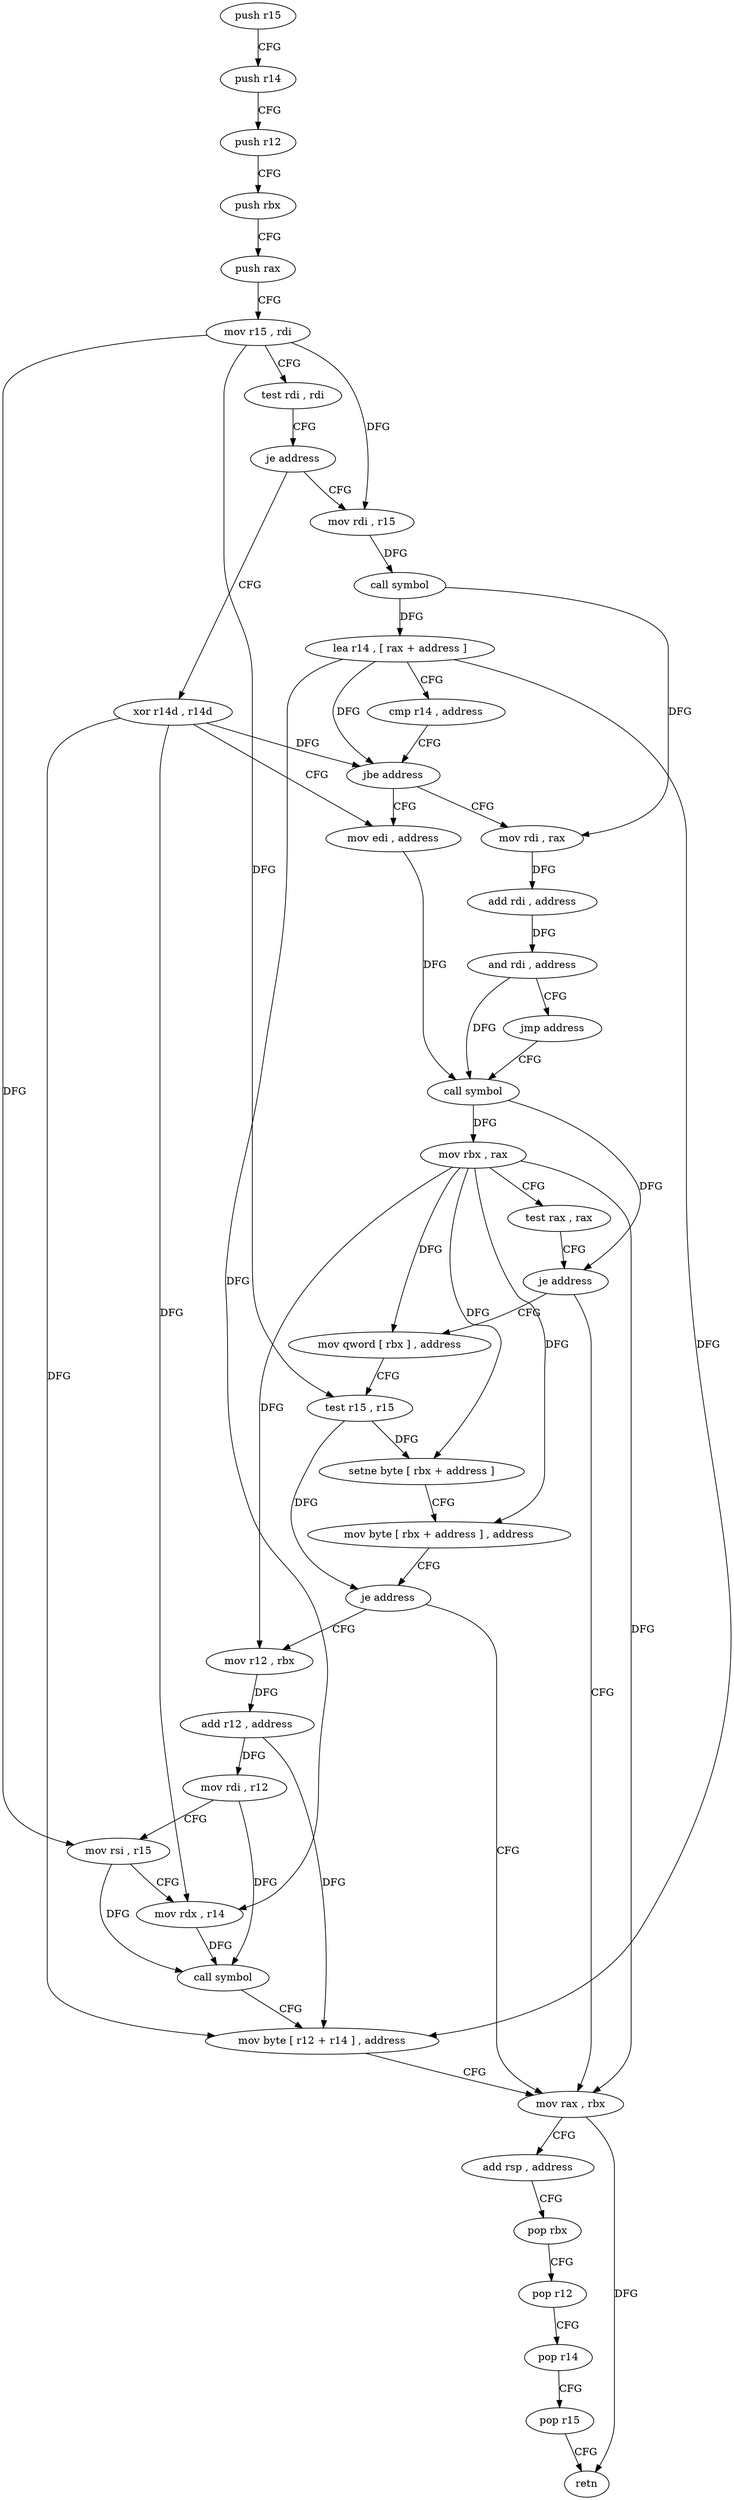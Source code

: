 digraph "func" {
"4387024" [label = "push r15" ]
"4387026" [label = "push r14" ]
"4387028" [label = "push r12" ]
"4387030" [label = "push rbx" ]
"4387031" [label = "push rax" ]
"4387032" [label = "mov r15 , rdi" ]
"4387035" [label = "test rdi , rdi" ]
"4387038" [label = "je address" ]
"4387071" [label = "xor r14d , r14d" ]
"4387040" [label = "mov rdi , r15" ]
"4387074" [label = "mov edi , address" ]
"4387043" [label = "call symbol" ]
"4387048" [label = "lea r14 , [ rax + address ]" ]
"4387052" [label = "cmp r14 , address" ]
"4387056" [label = "jbe address" ]
"4387058" [label = "mov rdi , rax" ]
"4387138" [label = "mov rax , rbx" ]
"4387141" [label = "add rsp , address" ]
"4387145" [label = "pop rbx" ]
"4387146" [label = "pop r12" ]
"4387148" [label = "pop r14" ]
"4387150" [label = "pop r15" ]
"4387152" [label = "retn" ]
"4387092" [label = "mov qword [ rbx ] , address" ]
"4387099" [label = "test r15 , r15" ]
"4387102" [label = "setne byte [ rbx + address ]" ]
"4387106" [label = "mov byte [ rbx + address ] , address" ]
"4387110" [label = "je address" ]
"4387112" [label = "mov r12 , rbx" ]
"4387079" [label = "call symbol" ]
"4387061" [label = "add rdi , address" ]
"4387065" [label = "and rdi , address" ]
"4387069" [label = "jmp address" ]
"4387115" [label = "add r12 , address" ]
"4387119" [label = "mov rdi , r12" ]
"4387122" [label = "mov rsi , r15" ]
"4387125" [label = "mov rdx , r14" ]
"4387128" [label = "call symbol" ]
"4387133" [label = "mov byte [ r12 + r14 ] , address" ]
"4387084" [label = "mov rbx , rax" ]
"4387087" [label = "test rax , rax" ]
"4387090" [label = "je address" ]
"4387024" -> "4387026" [ label = "CFG" ]
"4387026" -> "4387028" [ label = "CFG" ]
"4387028" -> "4387030" [ label = "CFG" ]
"4387030" -> "4387031" [ label = "CFG" ]
"4387031" -> "4387032" [ label = "CFG" ]
"4387032" -> "4387035" [ label = "CFG" ]
"4387032" -> "4387040" [ label = "DFG" ]
"4387032" -> "4387099" [ label = "DFG" ]
"4387032" -> "4387122" [ label = "DFG" ]
"4387035" -> "4387038" [ label = "CFG" ]
"4387038" -> "4387071" [ label = "CFG" ]
"4387038" -> "4387040" [ label = "CFG" ]
"4387071" -> "4387074" [ label = "CFG" ]
"4387071" -> "4387056" [ label = "DFG" ]
"4387071" -> "4387125" [ label = "DFG" ]
"4387071" -> "4387133" [ label = "DFG" ]
"4387040" -> "4387043" [ label = "DFG" ]
"4387074" -> "4387079" [ label = "DFG" ]
"4387043" -> "4387048" [ label = "DFG" ]
"4387043" -> "4387058" [ label = "DFG" ]
"4387048" -> "4387052" [ label = "CFG" ]
"4387048" -> "4387056" [ label = "DFG" ]
"4387048" -> "4387125" [ label = "DFG" ]
"4387048" -> "4387133" [ label = "DFG" ]
"4387052" -> "4387056" [ label = "CFG" ]
"4387056" -> "4387074" [ label = "CFG" ]
"4387056" -> "4387058" [ label = "CFG" ]
"4387058" -> "4387061" [ label = "DFG" ]
"4387138" -> "4387141" [ label = "CFG" ]
"4387138" -> "4387152" [ label = "DFG" ]
"4387141" -> "4387145" [ label = "CFG" ]
"4387145" -> "4387146" [ label = "CFG" ]
"4387146" -> "4387148" [ label = "CFG" ]
"4387148" -> "4387150" [ label = "CFG" ]
"4387150" -> "4387152" [ label = "CFG" ]
"4387092" -> "4387099" [ label = "CFG" ]
"4387099" -> "4387102" [ label = "DFG" ]
"4387099" -> "4387110" [ label = "DFG" ]
"4387102" -> "4387106" [ label = "CFG" ]
"4387106" -> "4387110" [ label = "CFG" ]
"4387110" -> "4387138" [ label = "CFG" ]
"4387110" -> "4387112" [ label = "CFG" ]
"4387112" -> "4387115" [ label = "DFG" ]
"4387079" -> "4387084" [ label = "DFG" ]
"4387079" -> "4387090" [ label = "DFG" ]
"4387061" -> "4387065" [ label = "DFG" ]
"4387065" -> "4387069" [ label = "CFG" ]
"4387065" -> "4387079" [ label = "DFG" ]
"4387069" -> "4387079" [ label = "CFG" ]
"4387115" -> "4387119" [ label = "DFG" ]
"4387115" -> "4387133" [ label = "DFG" ]
"4387119" -> "4387122" [ label = "CFG" ]
"4387119" -> "4387128" [ label = "DFG" ]
"4387122" -> "4387125" [ label = "CFG" ]
"4387122" -> "4387128" [ label = "DFG" ]
"4387125" -> "4387128" [ label = "DFG" ]
"4387128" -> "4387133" [ label = "CFG" ]
"4387133" -> "4387138" [ label = "CFG" ]
"4387084" -> "4387087" [ label = "CFG" ]
"4387084" -> "4387138" [ label = "DFG" ]
"4387084" -> "4387092" [ label = "DFG" ]
"4387084" -> "4387102" [ label = "DFG" ]
"4387084" -> "4387106" [ label = "DFG" ]
"4387084" -> "4387112" [ label = "DFG" ]
"4387087" -> "4387090" [ label = "CFG" ]
"4387090" -> "4387138" [ label = "CFG" ]
"4387090" -> "4387092" [ label = "CFG" ]
}
